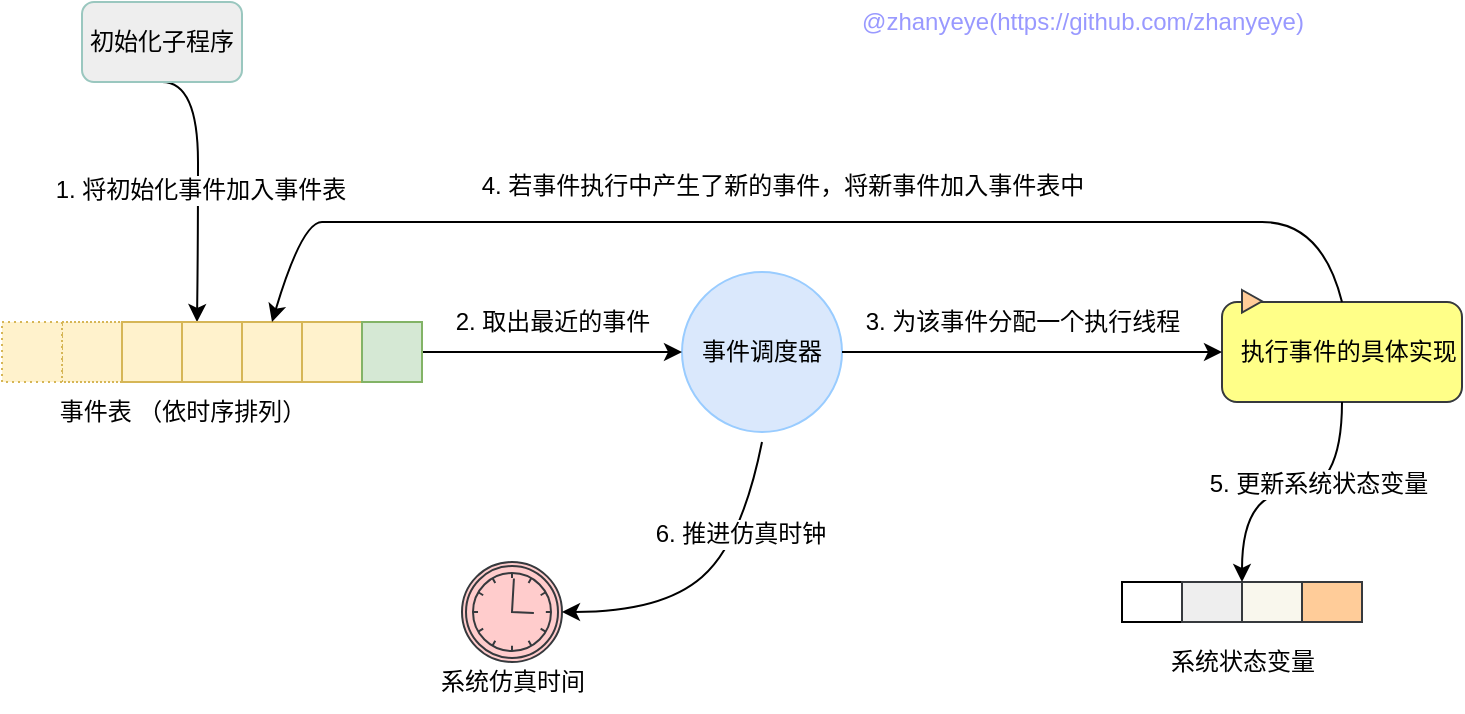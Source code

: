 <mxfile version="14.1.8" type="device"><diagram id="LVrHrScuW5G3Z48TKXpz" name="Page-1"><mxGraphModel dx="1086" dy="966" grid="1" gridSize="10" guides="1" tooltips="1" connect="1" arrows="1" fold="1" page="1" pageScale="1" pageWidth="850" pageHeight="1100" math="0" shadow="0"><root><mxCell id="0"/><mxCell id="1" parent="0"/><mxCell id="hLRde86INDdEDllG-ME0-44" value="" style="group" parent="1" vertex="1" connectable="0"><mxGeometry x="640" y="580" width="150" height="50" as="geometry"/></mxCell><mxCell id="hLRde86INDdEDllG-ME0-31" value="" style="rounded=0;whiteSpace=wrap;html=1;strokeWidth=1;" parent="hLRde86INDdEDllG-ME0-44" vertex="1"><mxGeometry width="30" height="20" as="geometry"/></mxCell><mxCell id="hLRde86INDdEDllG-ME0-32" value="" style="rounded=0;whiteSpace=wrap;html=1;strokeWidth=1;fillColor=#eeeeee;strokeColor=#36393d;" parent="hLRde86INDdEDllG-ME0-44" vertex="1"><mxGeometry x="30" width="30" height="20" as="geometry"/></mxCell><mxCell id="hLRde86INDdEDllG-ME0-33" value="" style="rounded=0;whiteSpace=wrap;html=1;strokeWidth=1;fillColor=#f9f7ed;strokeColor=#36393d;" parent="hLRde86INDdEDllG-ME0-44" vertex="1"><mxGeometry x="60" width="30" height="20" as="geometry"/></mxCell><mxCell id="hLRde86INDdEDllG-ME0-34" value="" style="rounded=0;whiteSpace=wrap;html=1;strokeWidth=1;fillColor=#ffcc99;strokeColor=#36393d;" parent="hLRde86INDdEDllG-ME0-44" vertex="1"><mxGeometry x="90" width="30" height="20" as="geometry"/></mxCell><mxCell id="hLRde86INDdEDllG-ME0-35" value="系统状态变量" style="text;html=1;align=center;verticalAlign=middle;resizable=0;points=[];autosize=1;" parent="hLRde86INDdEDllG-ME0-44" vertex="1"><mxGeometry x="15" y="30" width="90" height="20" as="geometry"/></mxCell><mxCell id="hrO4NBdjwVD5mrYTlwm6-2" style="edgeStyle=orthogonalEdgeStyle;rounded=0;orthogonalLoop=1;jettySize=auto;html=1;curved=1;entryX=0.25;entryY=0;entryDx=0;entryDy=0;exitX=0.5;exitY=1;exitDx=0;exitDy=0;" parent="1" source="hrO4NBdjwVD5mrYTlwm6-1" target="hLRde86INDdEDllG-ME0-19" edge="1"><mxGeometry relative="1" as="geometry"><mxPoint x="260" y="430" as="targetPoint"/><Array as="points"><mxPoint x="178" y="330"/><mxPoint x="178" y="410"/></Array></mxGeometry></mxCell><mxCell id="2PtD7J_diWJj2LuHAM-2-6" value="&lt;font color=&quot;#000000&quot; style=&quot;font-size: 12px&quot;&gt;1. 将初始化事件加入事件表&lt;/font&gt;" style="edgeLabel;html=1;align=center;verticalAlign=middle;resizable=0;points=[];fontColor=#6666FF;" parent="hrO4NBdjwVD5mrYTlwm6-2" vertex="1" connectable="0"><mxGeometry x="0.029" y="1" relative="1" as="geometry"><mxPoint as="offset"/></mxGeometry></mxCell><mxCell id="hrO4NBdjwVD5mrYTlwm6-1" value="初始化子程序" style="rounded=1;whiteSpace=wrap;html=1;fillColor=#eeeeee;strokeColor=#9AC7BF;" parent="1" vertex="1"><mxGeometry x="120" y="290" width="80" height="40" as="geometry"/></mxCell><mxCell id="hrO4NBdjwVD5mrYTlwm6-53" value="" style="group" parent="1" vertex="1" connectable="0"><mxGeometry x="690" y="434" width="120" height="56" as="geometry"/></mxCell><mxCell id="hrO4NBdjwVD5mrYTlwm6-7" value="&amp;nbsp; 执行事件的具体实现" style="whiteSpace=wrap;html=1;strokeWidth=1;rounded=1;fillColor=#ffff88;strokeColor=#36393d;" parent="hrO4NBdjwVD5mrYTlwm6-53" vertex="1"><mxGeometry y="6" width="120" height="50" as="geometry"/></mxCell><mxCell id="hrO4NBdjwVD5mrYTlwm6-21" value="" style="triangle;whiteSpace=wrap;html=1;fillColor=#ffcc99;strokeColor=#36393d;" parent="hrO4NBdjwVD5mrYTlwm6-53" vertex="1"><mxGeometry x="10" width="10" height="11.25" as="geometry"/></mxCell><mxCell id="hLRde86INDdEDllG-ME0-39" value="2. 取出最近的事件" style="text;html=1;align=center;verticalAlign=middle;resizable=0;points=[];autosize=1;" parent="1" vertex="1"><mxGeometry x="300" y="440" width="110" height="20" as="geometry"/></mxCell><mxCell id="hLRde86INDdEDllG-ME0-36" value="事件表 （依时序排列）" style="text;html=1;align=center;verticalAlign=middle;resizable=0;points=[];autosize=1;" parent="1" vertex="1"><mxGeometry x="100" y="485" width="140" height="20" as="geometry"/></mxCell><mxCell id="hLRde86INDdEDllG-ME0-14" value="事件调度器" style="ellipse;whiteSpace=wrap;html=1;aspect=fixed;strokeWidth=1;fillColor=#DAE8FC;strokeColor=#99CCFF;" parent="1" vertex="1"><mxGeometry x="420" y="425" width="80" height="80" as="geometry"/></mxCell><mxCell id="hLRde86INDdEDllG-ME0-37" value="" style="endArrow=classic;html=1;exitX=1;exitY=0.5;exitDx=0;exitDy=0;entryX=0;entryY=0.5;entryDx=0;entryDy=0;" parent="1" source="hLRde86INDdEDllG-ME0-22" target="hLRde86INDdEDllG-ME0-14" edge="1"><mxGeometry x="20" y="350" width="50" height="50" as="geometry"><mxPoint x="240" y="485" as="sourcePoint"/><mxPoint x="290" y="435" as="targetPoint"/></mxGeometry></mxCell><mxCell id="hLRde86INDdEDllG-ME0-16" value="" style="whiteSpace=wrap;html=1;aspect=fixed;strokeWidth=1;dashed=1;dashPattern=1 1;fillColor=#fff2cc;strokeColor=#d6b656;" parent="1" vertex="1"><mxGeometry x="110" y="450" width="30" height="30" as="geometry"/></mxCell><mxCell id="hLRde86INDdEDllG-ME0-18" value="" style="whiteSpace=wrap;html=1;aspect=fixed;strokeWidth=1;fillColor=#fff2cc;strokeColor=#d6b656;" parent="1" vertex="1"><mxGeometry x="140" y="450" width="30" height="30" as="geometry"/></mxCell><mxCell id="hLRde86INDdEDllG-ME0-19" value="" style="whiteSpace=wrap;html=1;aspect=fixed;strokeWidth=1;fillColor=#fff2cc;strokeColor=#d6b656;" parent="1" vertex="1"><mxGeometry x="170" y="450" width="30" height="30" as="geometry"/></mxCell><mxCell id="hLRde86INDdEDllG-ME0-20" value="" style="whiteSpace=wrap;html=1;aspect=fixed;strokeWidth=1;fillColor=#fff2cc;strokeColor=#d6b656;" parent="1" vertex="1"><mxGeometry x="200" y="450" width="30" height="30" as="geometry"/></mxCell><mxCell id="hLRde86INDdEDllG-ME0-21" value="" style="whiteSpace=wrap;html=1;aspect=fixed;strokeWidth=1;fillColor=#fff2cc;strokeColor=#d6b656;" parent="1" vertex="1"><mxGeometry x="230" y="450" width="30" height="30" as="geometry"/></mxCell><mxCell id="hLRde86INDdEDllG-ME0-22" value="" style="whiteSpace=wrap;html=1;aspect=fixed;strokeWidth=1;fillColor=#d5e8d4;strokeColor=#82b366;" parent="1" vertex="1"><mxGeometry x="260" y="450" width="30" height="30" as="geometry"/></mxCell><mxCell id="hLRde86INDdEDllG-ME0-24" value="" style="whiteSpace=wrap;html=1;aspect=fixed;strokeWidth=1;dashed=1;dashPattern=1 2;fillColor=#fff2cc;strokeColor=#d6b656;" parent="1" vertex="1"><mxGeometry x="80" y="450" width="30" height="30" as="geometry"/></mxCell><mxCell id="hrO4NBdjwVD5mrYTlwm6-67" value="" style="group" parent="1" vertex="1" connectable="0"><mxGeometry x="290" y="570" width="90" height="75" as="geometry"/></mxCell><mxCell id="hLRde86INDdEDllG-ME0-42" value="系统仿真时间" style="text;html=1;align=center;verticalAlign=middle;resizable=0;points=[];autosize=1;" parent="hrO4NBdjwVD5mrYTlwm6-67" vertex="1"><mxGeometry y="50" width="90" height="20" as="geometry"/></mxCell><mxCell id="hrO4NBdjwVD5mrYTlwm6-65" value="" style="shape=mxgraph.bpmn.shape;html=1;verticalLabelPosition=bottom;labelBackgroundColor=#ffffff;verticalAlign=top;align=center;perimeter=ellipsePerimeter;outlineConnect=0;outline=boundInt;symbol=timer;rounded=1;glass=0;sketch=0;fillColor=#ffcccc;strokeColor=#36393d;" parent="hrO4NBdjwVD5mrYTlwm6-67" vertex="1"><mxGeometry x="20" width="50" height="50" as="geometry"/></mxCell><mxCell id="hrO4NBdjwVD5mrYTlwm6-69" value="" style="curved=1;endArrow=classic;html=1;strokeWidth=1;" parent="1" edge="1"><mxGeometry width="50" height="50" relative="1" as="geometry"><mxPoint x="460" y="510" as="sourcePoint"/><mxPoint x="360" y="595" as="targetPoint"/><Array as="points"><mxPoint x="450" y="560"/><mxPoint x="410" y="595"/></Array></mxGeometry></mxCell><mxCell id="hrO4NBdjwVD5mrYTlwm6-80" value="&lt;font style=&quot;font-size: 12px&quot;&gt;6. 推进仿真时钟&lt;/font&gt;" style="edgeLabel;html=1;align=center;verticalAlign=middle;resizable=0;points=[];" parent="hrO4NBdjwVD5mrYTlwm6-69" vertex="1" connectable="0"><mxGeometry x="-0.111" y="-5" relative="1" as="geometry"><mxPoint x="14.76" y="-11.79" as="offset"/></mxGeometry></mxCell><mxCell id="hrO4NBdjwVD5mrYTlwm6-71" value="" style="endArrow=classic;html=1;strokeWidth=1;entryX=0;entryY=0.5;entryDx=0;entryDy=0;exitX=1;exitY=0.5;exitDx=0;exitDy=0;" parent="1" source="hLRde86INDdEDllG-ME0-14" target="hrO4NBdjwVD5mrYTlwm6-7" edge="1"><mxGeometry width="50" height="50" relative="1" as="geometry"><mxPoint x="540" y="480" as="sourcePoint"/><mxPoint x="660" y="425" as="targetPoint"/></mxGeometry></mxCell><mxCell id="hrO4NBdjwVD5mrYTlwm6-73" value="&lt;font style=&quot;font-size: 12px&quot;&gt;3. 为该事件分配一个执行线程&lt;/font&gt;" style="edgeLabel;html=1;align=center;verticalAlign=middle;resizable=0;points=[];labelBackgroundColor=none;" parent="hrO4NBdjwVD5mrYTlwm6-71" vertex="1" connectable="0"><mxGeometry x="-0.219" relative="1" as="geometry"><mxPoint x="16" y="-15.0" as="offset"/></mxGeometry></mxCell><mxCell id="hrO4NBdjwVD5mrYTlwm6-72" value="" style="curved=1;endArrow=classic;html=1;strokeWidth=1;entryX=0.5;entryY=0;entryDx=0;entryDy=0;exitX=0.5;exitY=0;exitDx=0;exitDy=0;" parent="1" source="hrO4NBdjwVD5mrYTlwm6-7" target="hLRde86INDdEDllG-ME0-20" edge="1"><mxGeometry width="50" height="50" relative="1" as="geometry"><mxPoint x="750" y="430" as="sourcePoint"/><mxPoint x="290" y="333" as="targetPoint"/><Array as="points"><mxPoint x="740" y="400"/><mxPoint x="680" y="400"/><mxPoint x="490" y="400"/><mxPoint x="360" y="400"/><mxPoint x="250" y="400"/><mxPoint x="230" y="400"/></Array></mxGeometry></mxCell><mxCell id="hrO4NBdjwVD5mrYTlwm6-75" value="&lt;span style=&quot;font-size: 12px&quot;&gt;4. 若事件执行中产生了新的事件，将新事件加入事件表中&lt;/span&gt;" style="edgeLabel;html=1;align=center;verticalAlign=middle;resizable=0;points=[];labelBackgroundColor=none;" parent="hrO4NBdjwVD5mrYTlwm6-72" vertex="1" connectable="0"><mxGeometry x="-0.202" y="14" relative="1" as="geometry"><mxPoint x="-70.23" y="-31.91" as="offset"/></mxGeometry></mxCell><mxCell id="hrO4NBdjwVD5mrYTlwm6-77" style="rounded=0;orthogonalLoop=1;jettySize=auto;html=1;entryX=1;entryY=0;entryDx=0;entryDy=0;strokeWidth=1;edgeStyle=orthogonalEdgeStyle;curved=1;" parent="1" source="hrO4NBdjwVD5mrYTlwm6-7" target="hLRde86INDdEDllG-ME0-32" edge="1"><mxGeometry relative="1" as="geometry"/></mxCell><mxCell id="2PtD7J_diWJj2LuHAM-2-4" value="&lt;span style=&quot;color: rgb(0, 0, 0); font-size: 12px;&quot;&gt;5. 更新系统状态变量&lt;/span&gt;" style="edgeLabel;html=1;align=center;verticalAlign=middle;resizable=0;points=[];fontColor=#6666FF;labelBackgroundColor=#ffffff;" parent="hrO4NBdjwVD5mrYTlwm6-77" vertex="1" connectable="0"><mxGeometry x="-0.186" y="-4" relative="1" as="geometry"><mxPoint as="offset"/></mxGeometry></mxCell><mxCell id="8a1X26CpgBhdVQMVxEQL-3" value="&lt;font color=&quot;#9999ff&quot;&gt;@zhanyeye(https://github.com/zhanyeye)&lt;/font&gt;" style="text;html=1;align=center;verticalAlign=middle;resizable=0;points=[];autosize=1;" vertex="1" parent="1"><mxGeometry x="500" y="290" width="240" height="20" as="geometry"/></mxCell></root></mxGraphModel></diagram></mxfile>